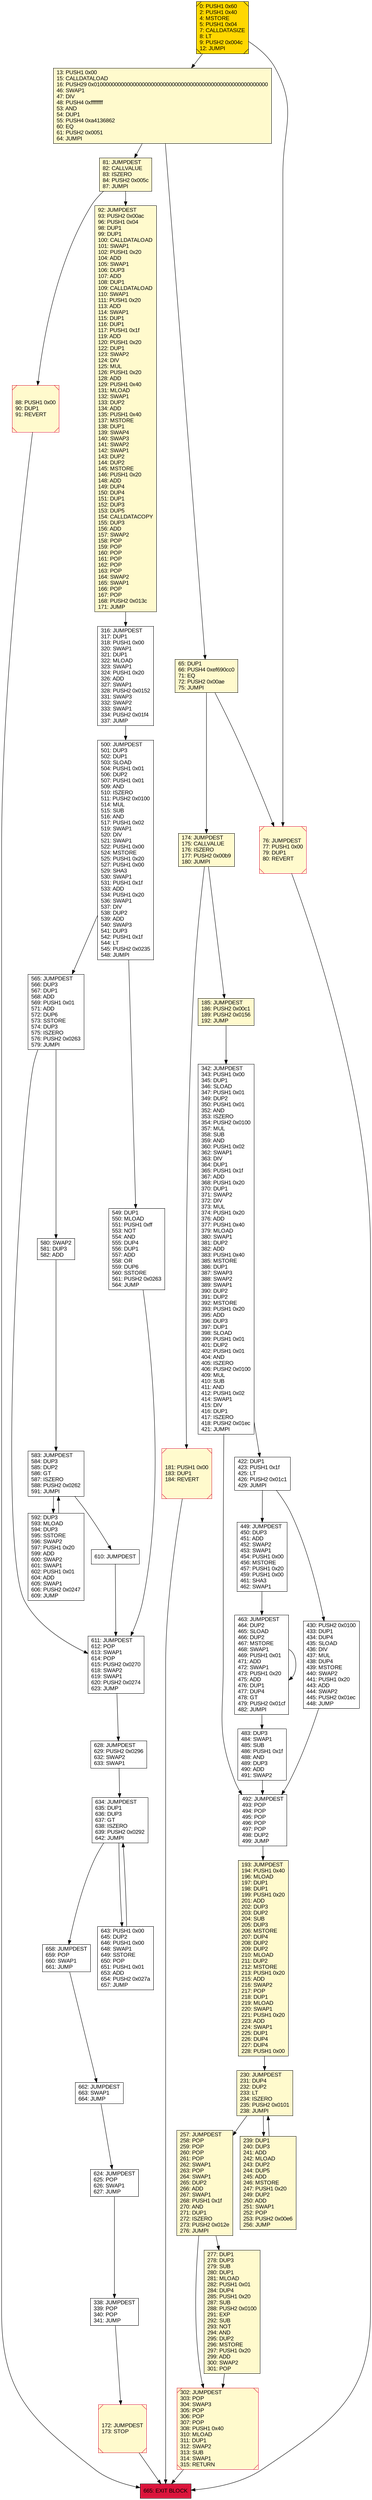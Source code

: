 digraph G {
bgcolor=transparent rankdir=UD;
node [shape=box style=filled color=black fillcolor=white fontname=arial fontcolor=black];
549 [label="549: DUP1\l550: MLOAD\l551: PUSH1 0xff\l553: NOT\l554: AND\l555: DUP4\l556: DUP1\l557: ADD\l558: OR\l559: DUP6\l560: SSTORE\l561: PUSH2 0x0263\l564: JUMP\l" ];
658 [label="658: JUMPDEST\l659: POP\l660: SWAP1\l661: JUMP\l" ];
580 [label="580: SWAP2\l581: DUP3\l582: ADD\l" ];
13 [label="13: PUSH1 0x00\l15: CALLDATALOAD\l16: PUSH29 0x0100000000000000000000000000000000000000000000000000000000\l46: SWAP1\l47: DIV\l48: PUSH4 0xffffffff\l53: AND\l54: DUP1\l55: PUSH4 0xa4136862\l60: EQ\l61: PUSH2 0x0051\l64: JUMPI\l" fillcolor=lemonchiffon ];
76 [label="76: JUMPDEST\l77: PUSH1 0x00\l79: DUP1\l80: REVERT\l" fillcolor=lemonchiffon shape=Msquare color=crimson ];
185 [label="185: JUMPDEST\l186: PUSH2 0x00c1\l189: PUSH2 0x0156\l192: JUMP\l" fillcolor=lemonchiffon ];
592 [label="592: DUP3\l593: MLOAD\l594: DUP3\l595: SSTORE\l596: SWAP2\l597: PUSH1 0x20\l599: ADD\l600: SWAP2\l601: SWAP1\l602: PUSH1 0x01\l604: ADD\l605: SWAP1\l606: PUSH2 0x0247\l609: JUMP\l" ];
628 [label="628: JUMPDEST\l629: PUSH2 0x0296\l632: SWAP2\l633: SWAP1\l" ];
181 [label="181: PUSH1 0x00\l183: DUP1\l184: REVERT\l" fillcolor=lemonchiffon shape=Msquare color=crimson ];
230 [label="230: JUMPDEST\l231: DUP4\l232: DUP2\l233: LT\l234: ISZERO\l235: PUSH2 0x0101\l238: JUMPI\l" fillcolor=lemonchiffon ];
342 [label="342: JUMPDEST\l343: PUSH1 0x00\l345: DUP1\l346: SLOAD\l347: PUSH1 0x01\l349: DUP2\l350: PUSH1 0x01\l352: AND\l353: ISZERO\l354: PUSH2 0x0100\l357: MUL\l358: SUB\l359: AND\l360: PUSH1 0x02\l362: SWAP1\l363: DIV\l364: DUP1\l365: PUSH1 0x1f\l367: ADD\l368: PUSH1 0x20\l370: DUP1\l371: SWAP2\l372: DIV\l373: MUL\l374: PUSH1 0x20\l376: ADD\l377: PUSH1 0x40\l379: MLOAD\l380: SWAP1\l381: DUP2\l382: ADD\l383: PUSH1 0x40\l385: MSTORE\l386: DUP1\l387: SWAP3\l388: SWAP2\l389: SWAP1\l390: DUP2\l391: DUP2\l392: MSTORE\l393: PUSH1 0x20\l395: ADD\l396: DUP3\l397: DUP1\l398: SLOAD\l399: PUSH1 0x01\l401: DUP2\l402: PUSH1 0x01\l404: AND\l405: ISZERO\l406: PUSH2 0x0100\l409: MUL\l410: SUB\l411: AND\l412: PUSH1 0x02\l414: SWAP1\l415: DIV\l416: DUP1\l417: ISZERO\l418: PUSH2 0x01ec\l421: JUMPI\l" ];
565 [label="565: JUMPDEST\l566: DUP3\l567: DUP1\l568: ADD\l569: PUSH1 0x01\l571: ADD\l572: DUP6\l573: SSTORE\l574: DUP3\l575: ISZERO\l576: PUSH2 0x0263\l579: JUMPI\l" ];
422 [label="422: DUP1\l423: PUSH1 0x1f\l425: LT\l426: PUSH2 0x01c1\l429: JUMPI\l" ];
174 [label="174: JUMPDEST\l175: CALLVALUE\l176: ISZERO\l177: PUSH2 0x00b9\l180: JUMPI\l" fillcolor=lemonchiffon ];
665 [label="665: EXIT BLOCK\l" fillcolor=crimson ];
338 [label="338: JUMPDEST\l339: POP\l340: POP\l341: JUMP\l" ];
430 [label="430: PUSH2 0x0100\l433: DUP1\l434: DUP4\l435: SLOAD\l436: DIV\l437: MUL\l438: DUP4\l439: MSTORE\l440: SWAP2\l441: PUSH1 0x20\l443: ADD\l444: SWAP2\l445: PUSH2 0x01ec\l448: JUMP\l" ];
492 [label="492: JUMPDEST\l493: POP\l494: POP\l495: POP\l496: POP\l497: POP\l498: DUP2\l499: JUMP\l" ];
239 [label="239: DUP1\l240: DUP3\l241: ADD\l242: MLOAD\l243: DUP2\l244: DUP5\l245: ADD\l246: MSTORE\l247: PUSH1 0x20\l249: DUP2\l250: ADD\l251: SWAP1\l252: POP\l253: PUSH2 0x00e6\l256: JUMP\l" fillcolor=lemonchiffon ];
449 [label="449: JUMPDEST\l450: DUP3\l451: ADD\l452: SWAP2\l453: SWAP1\l454: PUSH1 0x00\l456: MSTORE\l457: PUSH1 0x20\l459: PUSH1 0x00\l461: SHA3\l462: SWAP1\l" ];
483 [label="483: DUP3\l484: SWAP1\l485: SUB\l486: PUSH1 0x1f\l488: AND\l489: DUP3\l490: ADD\l491: SWAP2\l" ];
277 [label="277: DUP1\l278: DUP3\l279: SUB\l280: DUP1\l281: MLOAD\l282: PUSH1 0x01\l284: DUP4\l285: PUSH1 0x20\l287: SUB\l288: PUSH2 0x0100\l291: EXP\l292: SUB\l293: NOT\l294: AND\l295: DUP2\l296: MSTORE\l297: PUSH1 0x20\l299: ADD\l300: SWAP2\l301: POP\l" fillcolor=lemonchiffon ];
624 [label="624: JUMPDEST\l625: POP\l626: SWAP1\l627: JUMP\l" ];
316 [label="316: JUMPDEST\l317: DUP1\l318: PUSH1 0x00\l320: SWAP1\l321: DUP1\l322: MLOAD\l323: SWAP1\l324: PUSH1 0x20\l326: ADD\l327: SWAP1\l328: PUSH2 0x0152\l331: SWAP3\l332: SWAP2\l333: SWAP1\l334: PUSH2 0x01f4\l337: JUMP\l" ];
257 [label="257: JUMPDEST\l258: POP\l259: POP\l260: POP\l261: POP\l262: SWAP1\l263: POP\l264: SWAP1\l265: DUP2\l266: ADD\l267: SWAP1\l268: PUSH1 0x1f\l270: AND\l271: DUP1\l272: ISZERO\l273: PUSH2 0x012e\l276: JUMPI\l" fillcolor=lemonchiffon ];
662 [label="662: JUMPDEST\l663: SWAP1\l664: JUMP\l" ];
0 [label="0: PUSH1 0x60\l2: PUSH1 0x40\l4: MSTORE\l5: PUSH1 0x04\l7: CALLDATASIZE\l8: LT\l9: PUSH2 0x004c\l12: JUMPI\l" fillcolor=lemonchiffon shape=Msquare fillcolor=gold ];
92 [label="92: JUMPDEST\l93: PUSH2 0x00ac\l96: PUSH1 0x04\l98: DUP1\l99: DUP1\l100: CALLDATALOAD\l101: SWAP1\l102: PUSH1 0x20\l104: ADD\l105: SWAP1\l106: DUP3\l107: ADD\l108: DUP1\l109: CALLDATALOAD\l110: SWAP1\l111: PUSH1 0x20\l113: ADD\l114: SWAP1\l115: DUP1\l116: DUP1\l117: PUSH1 0x1f\l119: ADD\l120: PUSH1 0x20\l122: DUP1\l123: SWAP2\l124: DIV\l125: MUL\l126: PUSH1 0x20\l128: ADD\l129: PUSH1 0x40\l131: MLOAD\l132: SWAP1\l133: DUP2\l134: ADD\l135: PUSH1 0x40\l137: MSTORE\l138: DUP1\l139: SWAP4\l140: SWAP3\l141: SWAP2\l142: SWAP1\l143: DUP2\l144: DUP2\l145: MSTORE\l146: PUSH1 0x20\l148: ADD\l149: DUP4\l150: DUP4\l151: DUP1\l152: DUP3\l153: DUP5\l154: CALLDATACOPY\l155: DUP3\l156: ADD\l157: SWAP2\l158: POP\l159: POP\l160: POP\l161: POP\l162: POP\l163: POP\l164: SWAP2\l165: SWAP1\l166: POP\l167: POP\l168: PUSH2 0x013c\l171: JUMP\l" fillcolor=lemonchiffon ];
643 [label="643: PUSH1 0x00\l645: DUP2\l646: PUSH1 0x00\l648: SWAP1\l649: SSTORE\l650: POP\l651: PUSH1 0x01\l653: ADD\l654: PUSH2 0x027a\l657: JUMP\l" ];
65 [label="65: DUP1\l66: PUSH4 0xef690cc0\l71: EQ\l72: PUSH2 0x00ae\l75: JUMPI\l" fillcolor=lemonchiffon ];
463 [label="463: JUMPDEST\l464: DUP2\l465: SLOAD\l466: DUP2\l467: MSTORE\l468: SWAP1\l469: PUSH1 0x01\l471: ADD\l472: SWAP1\l473: PUSH1 0x20\l475: ADD\l476: DUP1\l477: DUP4\l478: GT\l479: PUSH2 0x01cf\l482: JUMPI\l" ];
610 [label="610: JUMPDEST\l" ];
81 [label="81: JUMPDEST\l82: CALLVALUE\l83: ISZERO\l84: PUSH2 0x005c\l87: JUMPI\l" fillcolor=lemonchiffon ];
193 [label="193: JUMPDEST\l194: PUSH1 0x40\l196: MLOAD\l197: DUP1\l198: DUP1\l199: PUSH1 0x20\l201: ADD\l202: DUP3\l203: DUP2\l204: SUB\l205: DUP3\l206: MSTORE\l207: DUP4\l208: DUP2\l209: DUP2\l210: MLOAD\l211: DUP2\l212: MSTORE\l213: PUSH1 0x20\l215: ADD\l216: SWAP2\l217: POP\l218: DUP1\l219: MLOAD\l220: SWAP1\l221: PUSH1 0x20\l223: ADD\l224: SWAP1\l225: DUP1\l226: DUP4\l227: DUP4\l228: PUSH1 0x00\l" fillcolor=lemonchiffon ];
583 [label="583: JUMPDEST\l584: DUP3\l585: DUP2\l586: GT\l587: ISZERO\l588: PUSH2 0x0262\l591: JUMPI\l" ];
302 [label="302: JUMPDEST\l303: POP\l304: SWAP3\l305: POP\l306: POP\l307: POP\l308: PUSH1 0x40\l310: MLOAD\l311: DUP1\l312: SWAP2\l313: SUB\l314: SWAP1\l315: RETURN\l" fillcolor=lemonchiffon shape=Msquare color=crimson ];
611 [label="611: JUMPDEST\l612: POP\l613: SWAP1\l614: POP\l615: PUSH2 0x0270\l618: SWAP2\l619: SWAP1\l620: PUSH2 0x0274\l623: JUMP\l" ];
634 [label="634: JUMPDEST\l635: DUP1\l636: DUP3\l637: GT\l638: ISZERO\l639: PUSH2 0x0292\l642: JUMPI\l" ];
172 [label="172: JUMPDEST\l173: STOP\l" fillcolor=lemonchiffon shape=Msquare color=crimson ];
88 [label="88: PUSH1 0x00\l90: DUP1\l91: REVERT\l" fillcolor=lemonchiffon shape=Msquare color=crimson ];
500 [label="500: JUMPDEST\l501: DUP3\l502: DUP1\l503: SLOAD\l504: PUSH1 0x01\l506: DUP2\l507: PUSH1 0x01\l509: AND\l510: ISZERO\l511: PUSH2 0x0100\l514: MUL\l515: SUB\l516: AND\l517: PUSH1 0x02\l519: SWAP1\l520: DIV\l521: SWAP1\l522: PUSH1 0x00\l524: MSTORE\l525: PUSH1 0x20\l527: PUSH1 0x00\l529: SHA3\l530: SWAP1\l531: PUSH1 0x1f\l533: ADD\l534: PUSH1 0x20\l536: SWAP1\l537: DIV\l538: DUP2\l539: ADD\l540: SWAP3\l541: DUP3\l542: PUSH1 0x1f\l544: LT\l545: PUSH2 0x0235\l548: JUMPI\l" ];
463 -> 463;
342 -> 422;
483 -> 492;
430 -> 492;
662 -> 624;
92 -> 316;
81 -> 88;
342 -> 492;
422 -> 449;
181 -> 665;
230 -> 239;
239 -> 230;
422 -> 430;
565 -> 580;
174 -> 185;
257 -> 302;
185 -> 342;
316 -> 500;
634 -> 643;
643 -> 634;
565 -> 611;
172 -> 665;
338 -> 172;
583 -> 592;
592 -> 583;
193 -> 230;
628 -> 634;
277 -> 302;
492 -> 193;
302 -> 665;
580 -> 583;
549 -> 611;
13 -> 81;
624 -> 338;
257 -> 277;
174 -> 181;
76 -> 665;
81 -> 92;
610 -> 611;
583 -> 610;
88 -> 665;
658 -> 662;
13 -> 65;
65 -> 76;
611 -> 628;
500 -> 565;
0 -> 13;
0 -> 76;
65 -> 174;
230 -> 257;
634 -> 658;
449 -> 463;
463 -> 483;
500 -> 549;
}
